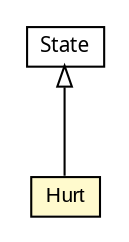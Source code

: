 #!/usr/local/bin/dot
#
# Class diagram 
# Generated by UMLGraph version 5.1 (http://www.umlgraph.org/)
#

digraph G {
	edge [fontname="arial",fontsize=10,labelfontname="arial",labelfontsize=10];
	node [fontname="arial",fontsize=10,shape=plaintext];
	nodesep=0.25;
	ranksep=0.5;
	// states.State
	c53 [label=<<table title="states.State" border="0" cellborder="1" cellspacing="0" cellpadding="2" port="p" href="./State.html">
		<tr><td><table border="0" cellspacing="0" cellpadding="1">
<tr><td align="center" balign="center"><font face="ariali"> State </font></td></tr>
		</table></td></tr>
		</table>>, fontname="arial", fontcolor="black", fontsize=10.0];
	// states.Hurt
	c56 [label=<<table title="states.Hurt" border="0" cellborder="1" cellspacing="0" cellpadding="2" port="p" bgcolor="lemonChiffon" href="./Hurt.html">
		<tr><td><table border="0" cellspacing="0" cellpadding="1">
<tr><td align="center" balign="center"> Hurt </td></tr>
		</table></td></tr>
		</table>>, fontname="arial", fontcolor="black", fontsize=10.0];
	//states.Hurt extends states.State
	c53:p -> c56:p [dir=back,arrowtail=empty];
}

